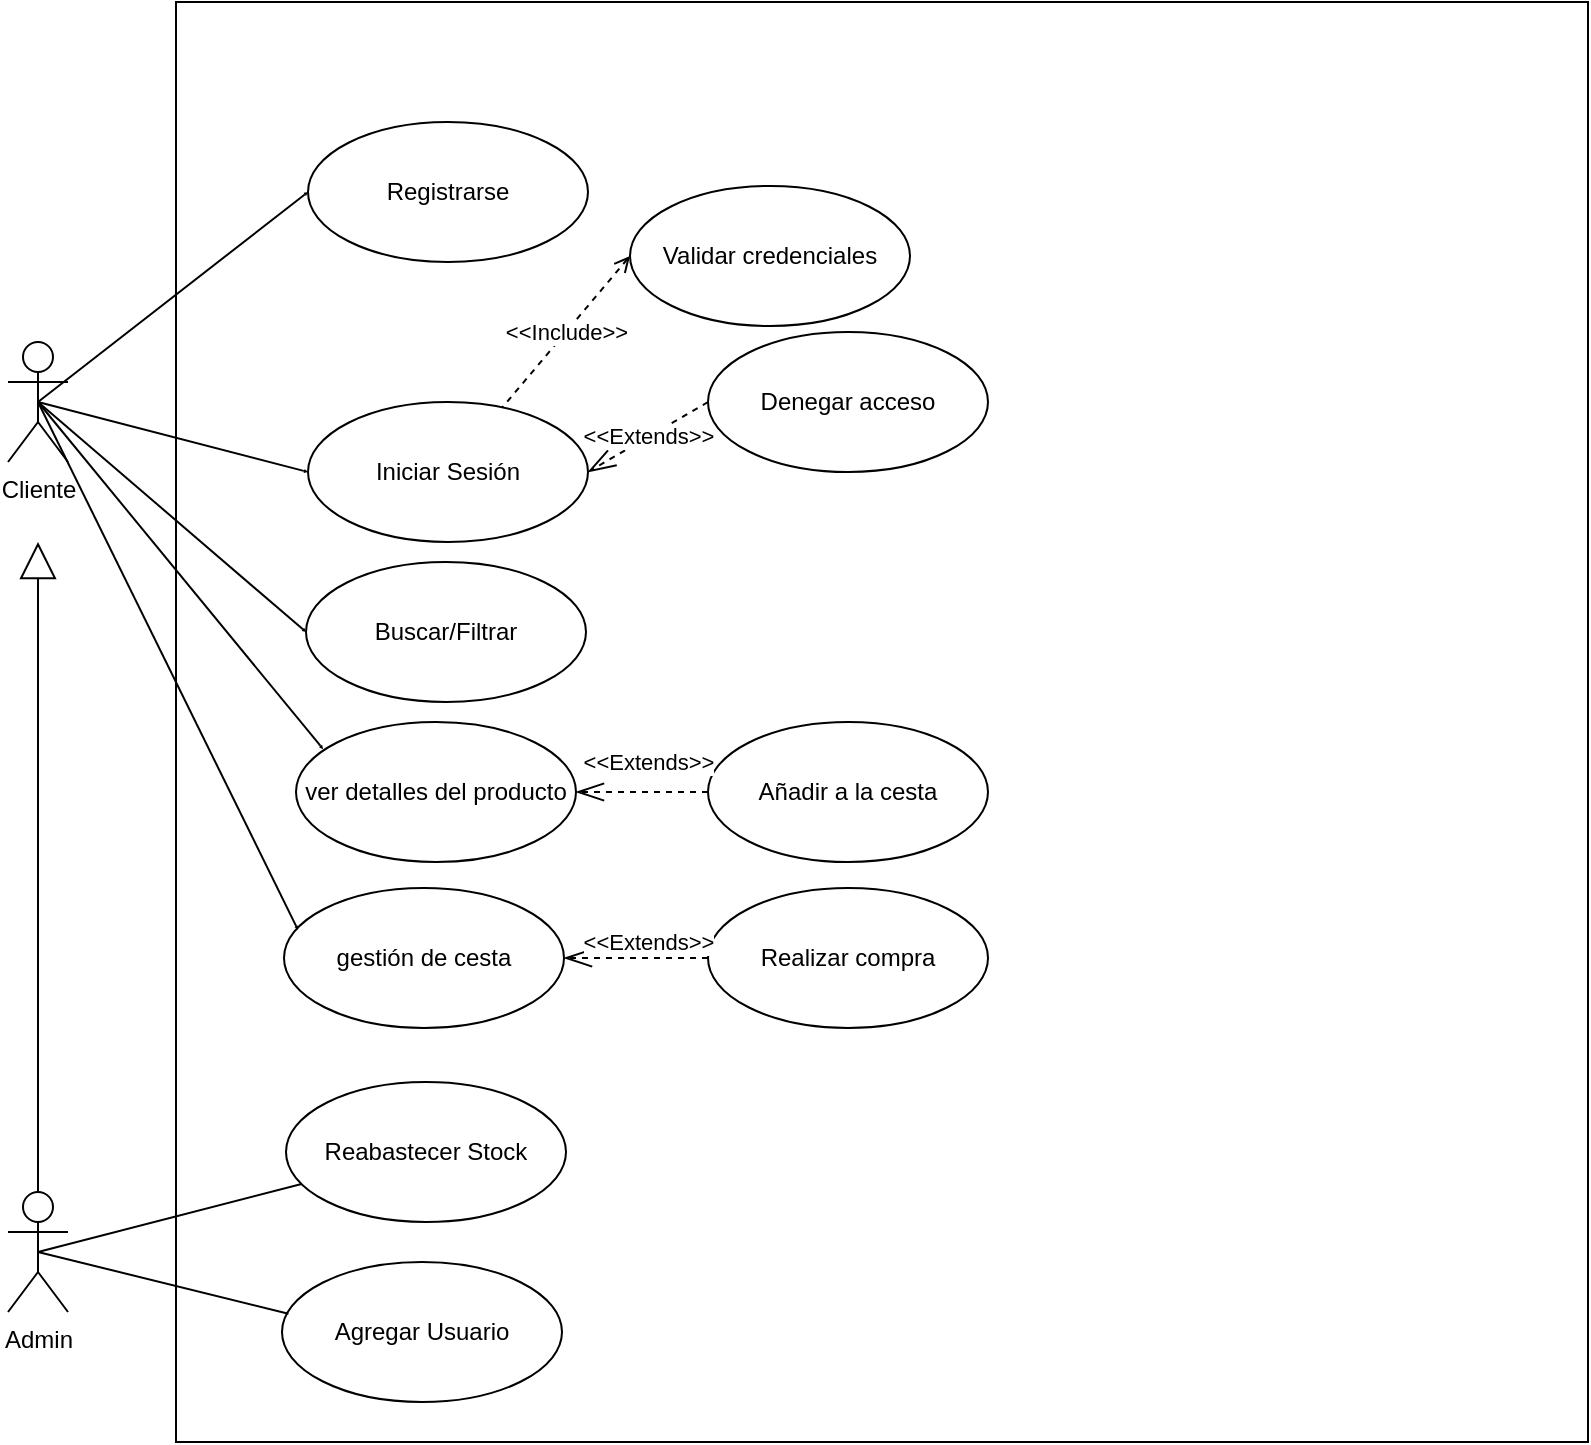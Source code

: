 <mxfile version="20.5.3" type="device"><diagram name="Página-1" id="5AUVLAZYxCnt0QFyrIkY"><mxGraphModel dx="561" dy="1482" grid="1" gridSize="10" guides="1" tooltips="1" connect="1" arrows="1" fold="1" page="1" pageScale="1" pageWidth="827" pageHeight="1169" math="0" shadow="0"><root><mxCell id="0"/><mxCell id="1" parent="0"/><mxCell id="BA16URb7fh3tl9N15bnb-2" value="" style="rounded=0;whiteSpace=wrap;html=1;" parent="1" vertex="1"><mxGeometry x="354" y="-40" width="706" height="720" as="geometry"/></mxCell><mxCell id="BA16URb7fh3tl9N15bnb-3" value="Cliente&lt;br&gt;" style="shape=umlActor;verticalLabelPosition=bottom;verticalAlign=top;html=1;outlineConnect=0;" parent="1" vertex="1"><mxGeometry x="270" y="130" width="30" height="60" as="geometry"/></mxCell><mxCell id="BA16URb7fh3tl9N15bnb-4" value="Admin&lt;br&gt;" style="shape=umlActor;verticalLabelPosition=bottom;verticalAlign=top;html=1;outlineConnect=0;" parent="1" vertex="1"><mxGeometry x="270" y="555" width="30" height="60" as="geometry"/></mxCell><mxCell id="BA16URb7fh3tl9N15bnb-8" value="" style="endArrow=block;endSize=16;endFill=0;html=1;rounded=0;exitX=0.5;exitY=0;exitDx=0;exitDy=0;exitPerimeter=0;" parent="1" edge="1" source="BA16URb7fh3tl9N15bnb-4"><mxGeometry width="160" relative="1" as="geometry"><mxPoint x="285" y="450" as="sourcePoint"/><mxPoint x="285" y="230" as="targetPoint"/></mxGeometry></mxCell><mxCell id="BA16URb7fh3tl9N15bnb-10" value="Agregar Usuario" style="ellipse;whiteSpace=wrap;html=1;" parent="1" vertex="1"><mxGeometry x="407" y="590" width="140" height="70" as="geometry"/></mxCell><mxCell id="BA16URb7fh3tl9N15bnb-11" value="Reabastecer Stock" style="ellipse;whiteSpace=wrap;html=1;" parent="1" vertex="1"><mxGeometry x="409" y="500" width="140" height="70" as="geometry"/></mxCell><mxCell id="BA16URb7fh3tl9N15bnb-15" value="" style="endArrow=none;html=1;rounded=0;exitX=0.5;exitY=0.5;exitDx=0;exitDy=0;exitPerimeter=0;" parent="1" source="BA16URb7fh3tl9N15bnb-4" target="BA16URb7fh3tl9N15bnb-11" edge="1"><mxGeometry relative="1" as="geometry"><mxPoint x="250" y="529" as="sourcePoint"/><mxPoint x="390.0" y="574" as="targetPoint"/></mxGeometry></mxCell><mxCell id="BA16URb7fh3tl9N15bnb-19" value="Registrarse" style="ellipse;whiteSpace=wrap;html=1;" parent="1" vertex="1"><mxGeometry x="420" y="20" width="140" height="70" as="geometry"/></mxCell><mxCell id="BA16URb7fh3tl9N15bnb-20" value="Iniciar Sesión" style="ellipse;whiteSpace=wrap;html=1;" parent="1" vertex="1"><mxGeometry x="420" y="160" width="140" height="70" as="geometry"/></mxCell><mxCell id="BA16URb7fh3tl9N15bnb-27" value="" style="endArrow=open;endFill=1;endSize=0;html=1;rounded=0;entryX=0;entryY=0.5;entryDx=0;entryDy=0;exitX=0.5;exitY=0.5;exitDx=0;exitDy=0;exitPerimeter=0;" parent="1" source="BA16URb7fh3tl9N15bnb-3" target="BA16URb7fh3tl9N15bnb-19" edge="1"><mxGeometry width="160" relative="1" as="geometry"><mxPoint x="250" y="210" as="sourcePoint"/><mxPoint x="410" y="210" as="targetPoint"/></mxGeometry></mxCell><mxCell id="BA16URb7fh3tl9N15bnb-28" value="" style="endArrow=open;endFill=1;endSize=0;html=1;rounded=0;entryX=0;entryY=0.5;entryDx=0;entryDy=0;exitX=0.5;exitY=0.5;exitDx=0;exitDy=0;exitPerimeter=0;" parent="1" source="BA16URb7fh3tl9N15bnb-3" target="BA16URb7fh3tl9N15bnb-20" edge="1"><mxGeometry width="160" relative="1" as="geometry"><mxPoint x="295" y="170" as="sourcePoint"/><mxPoint x="430" y="65" as="targetPoint"/></mxGeometry></mxCell><mxCell id="BA16URb7fh3tl9N15bnb-32" value="Buscar/Filtrar" style="ellipse;whiteSpace=wrap;html=1;" parent="1" vertex="1"><mxGeometry x="419" y="240" width="140" height="70" as="geometry"/></mxCell><mxCell id="BA16URb7fh3tl9N15bnb-34" value="ver detalles del producto" style="ellipse;whiteSpace=wrap;html=1;" parent="1" vertex="1"><mxGeometry x="414" y="320" width="140" height="70" as="geometry"/></mxCell><mxCell id="BA16URb7fh3tl9N15bnb-35" value="Añadir a la cesta" style="ellipse;whiteSpace=wrap;html=1;" parent="1" vertex="1"><mxGeometry x="620" y="320" width="140" height="70" as="geometry"/></mxCell><mxCell id="BA16URb7fh3tl9N15bnb-36" value="gestión de cesta" style="ellipse;whiteSpace=wrap;html=1;" parent="1" vertex="1"><mxGeometry x="408" y="403" width="140" height="70" as="geometry"/></mxCell><mxCell id="BA16URb7fh3tl9N15bnb-37" value="Realizar compra" style="ellipse;whiteSpace=wrap;html=1;" parent="1" vertex="1"><mxGeometry x="620" y="403" width="140" height="70" as="geometry"/></mxCell><mxCell id="CqXn8Gh4A3lNQtmZS0je-1" value="Denegar acceso" style="ellipse;whiteSpace=wrap;html=1;" vertex="1" parent="1"><mxGeometry x="620" y="125" width="140" height="70" as="geometry"/></mxCell><mxCell id="CqXn8Gh4A3lNQtmZS0je-2" value="Validar credenciales" style="ellipse;whiteSpace=wrap;html=1;" vertex="1" parent="1"><mxGeometry x="581" y="52" width="140" height="70" as="geometry"/></mxCell><mxCell id="CqXn8Gh4A3lNQtmZS0je-3" value="&amp;lt;&amp;lt;Include&amp;gt;&amp;gt;" style="endArrow=none;endSize=12;dashed=1;html=1;rounded=0;exitX=0;exitY=0.5;exitDx=0;exitDy=0;startArrow=open;startFill=0;endFill=0;" edge="1" parent="1" source="CqXn8Gh4A3lNQtmZS0je-2" target="BA16URb7fh3tl9N15bnb-20"><mxGeometry width="160" relative="1" as="geometry"><mxPoint x="190" y="-110" as="sourcePoint"/><mxPoint x="460" y="150" as="targetPoint"/></mxGeometry></mxCell><mxCell id="CqXn8Gh4A3lNQtmZS0je-4" value="&amp;lt;&amp;lt;Extends&amp;gt;&amp;gt;" style="endArrow=openThin;endSize=12;dashed=1;html=1;rounded=0;exitX=0;exitY=0.5;exitDx=0;exitDy=0;entryX=1;entryY=0.5;entryDx=0;entryDy=0;endFill=0;" edge="1" parent="1" source="CqXn8Gh4A3lNQtmZS0je-1" target="BA16URb7fh3tl9N15bnb-20"><mxGeometry width="160" relative="1" as="geometry"><mxPoint x="540" y="115" as="sourcePoint"/><mxPoint x="470" y="175" as="targetPoint"/></mxGeometry></mxCell><mxCell id="CqXn8Gh4A3lNQtmZS0je-6" value="" style="endArrow=none;html=1;rounded=0;exitX=0.5;exitY=0.5;exitDx=0;exitDy=0;exitPerimeter=0;entryX=0.023;entryY=0.369;entryDx=0;entryDy=0;entryPerimeter=0;" edge="1" parent="1" source="BA16URb7fh3tl9N15bnb-4" target="BA16URb7fh3tl9N15bnb-10"><mxGeometry relative="1" as="geometry"><mxPoint x="295" y="583" as="sourcePoint"/><mxPoint x="439.95" y="536.796" as="targetPoint"/></mxGeometry></mxCell><mxCell id="CqXn8Gh4A3lNQtmZS0je-7" value="" style="endArrow=open;endFill=1;endSize=0;html=1;rounded=0;entryX=0;entryY=0.5;entryDx=0;entryDy=0;exitX=0.5;exitY=0.5;exitDx=0;exitDy=0;exitPerimeter=0;" edge="1" parent="1" source="BA16URb7fh3tl9N15bnb-3" target="BA16URb7fh3tl9N15bnb-32"><mxGeometry width="160" relative="1" as="geometry"><mxPoint x="295" y="170" as="sourcePoint"/><mxPoint x="430.0" y="205" as="targetPoint"/></mxGeometry></mxCell><mxCell id="CqXn8Gh4A3lNQtmZS0je-8" value="" style="endArrow=open;endFill=1;endSize=0;html=1;rounded=0;entryX=0.097;entryY=0.194;entryDx=0;entryDy=0;exitX=0.5;exitY=0.5;exitDx=0;exitDy=0;exitPerimeter=0;entryPerimeter=0;" edge="1" parent="1" source="BA16URb7fh3tl9N15bnb-3" target="BA16URb7fh3tl9N15bnb-34"><mxGeometry width="160" relative="1" as="geometry"><mxPoint x="295" y="217.5" as="sourcePoint"/><mxPoint x="429.0" y="332.5" as="targetPoint"/></mxGeometry></mxCell><mxCell id="CqXn8Gh4A3lNQtmZS0je-9" value="" style="endArrow=open;endFill=1;endSize=0;html=1;rounded=0;entryX=0.05;entryY=0.299;entryDx=0;entryDy=0;exitX=0.5;exitY=0.5;exitDx=0;exitDy=0;exitPerimeter=0;entryPerimeter=0;" edge="1" parent="1" source="BA16URb7fh3tl9N15bnb-3" target="BA16URb7fh3tl9N15bnb-36"><mxGeometry width="160" relative="1" as="geometry"><mxPoint x="295" y="170" as="sourcePoint"/><mxPoint x="437.58" y="343.58" as="targetPoint"/></mxGeometry></mxCell><mxCell id="CqXn8Gh4A3lNQtmZS0je-10" value="&amp;lt;&amp;lt;Extends&amp;gt;&amp;gt;" style="endArrow=openThin;endSize=12;dashed=1;html=1;rounded=0;exitX=0;exitY=0.5;exitDx=0;exitDy=0;entryX=1;entryY=0.5;entryDx=0;entryDy=0;endFill=0;" edge="1" parent="1" source="BA16URb7fh3tl9N15bnb-35" target="BA16URb7fh3tl9N15bnb-34"><mxGeometry x="-0.091" y="-15" width="160" relative="1" as="geometry"><mxPoint x="630.0" y="320" as="sourcePoint"/><mxPoint x="570" y="355" as="targetPoint"/><mxPoint as="offset"/></mxGeometry></mxCell><mxCell id="CqXn8Gh4A3lNQtmZS0je-11" value="&amp;lt;&amp;lt;Extends&amp;gt;&amp;gt;" style="endArrow=openThin;endSize=12;dashed=1;html=1;rounded=0;entryX=1;entryY=0.5;entryDx=0;entryDy=0;endFill=0;" edge="1" parent="1" source="BA16URb7fh3tl9N15bnb-37" target="BA16URb7fh3tl9N15bnb-36"><mxGeometry x="-0.167" y="-8" width="160" relative="1" as="geometry"><mxPoint x="616.0" y="419" as="sourcePoint"/><mxPoint x="550" y="419" as="targetPoint"/><mxPoint as="offset"/></mxGeometry></mxCell></root></mxGraphModel></diagram></mxfile>